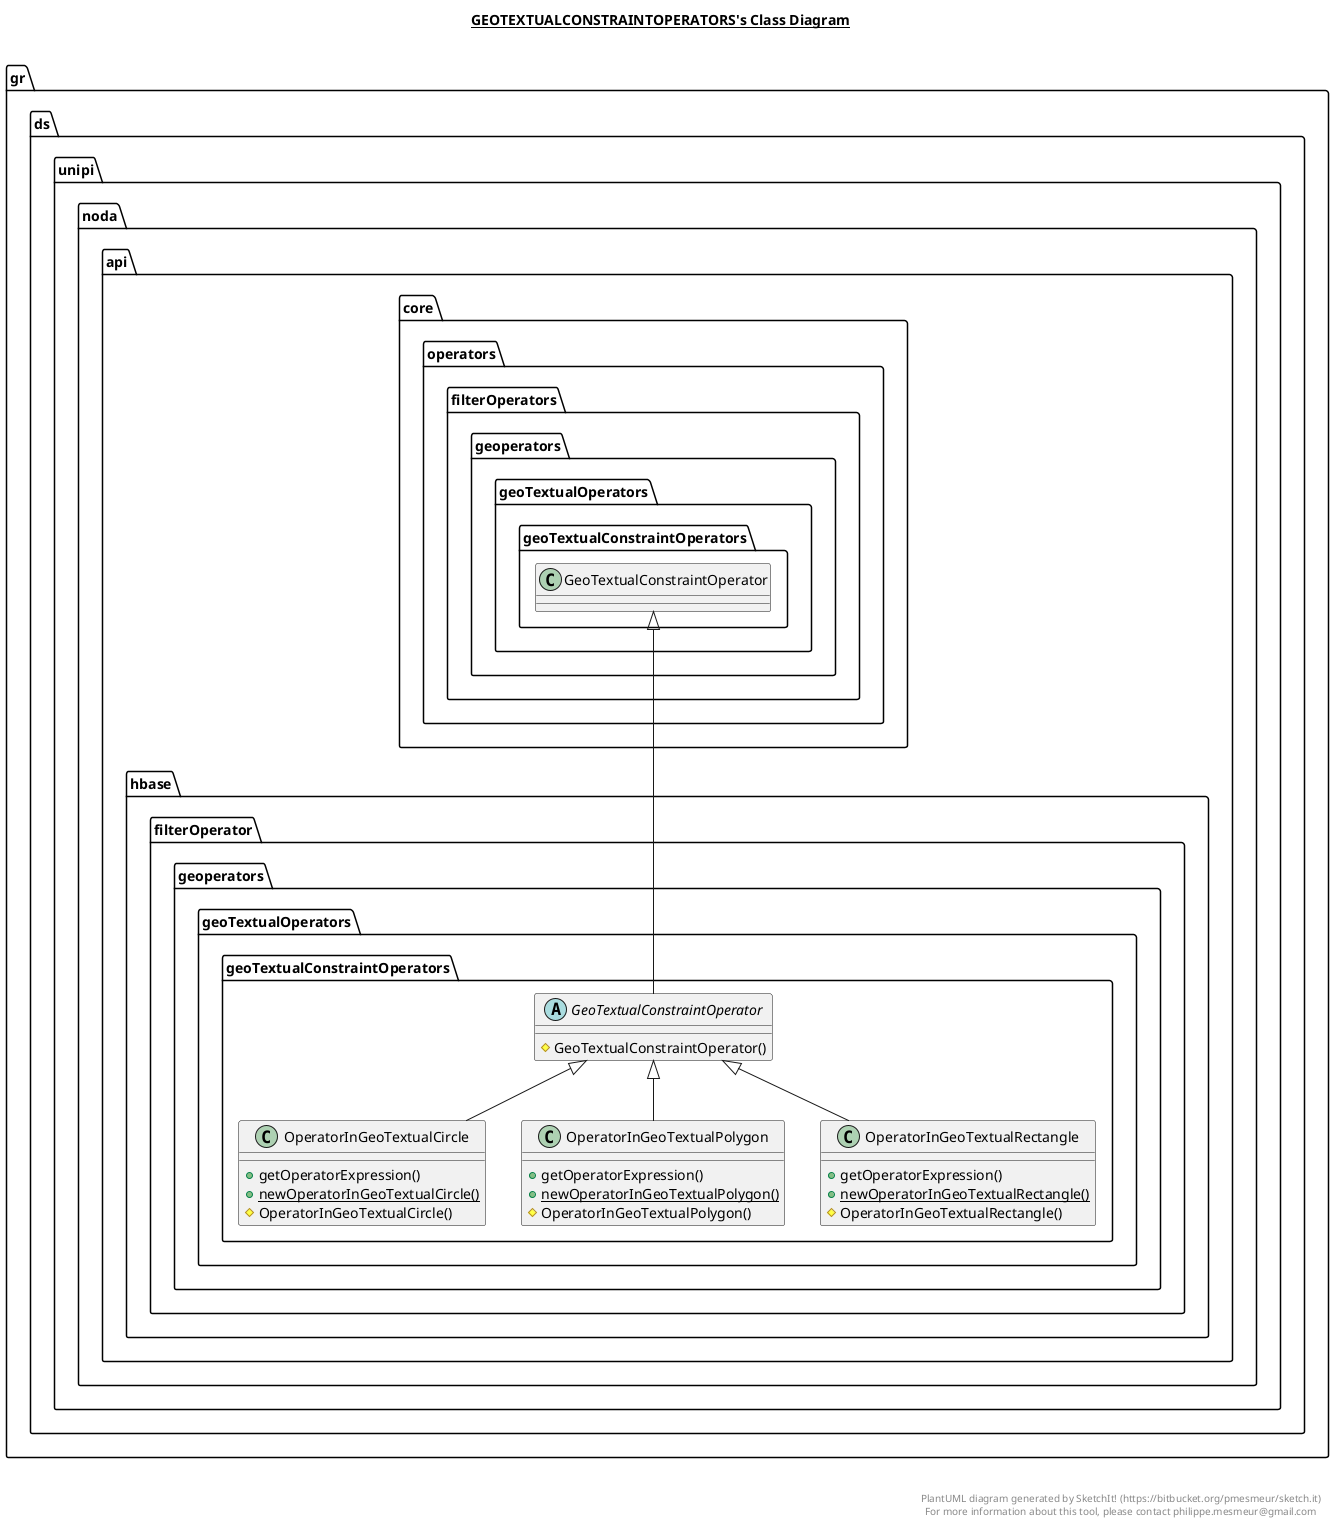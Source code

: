 @startuml

title __GEOTEXTUALCONSTRAINTOPERATORS's Class Diagram__\n

  namespace gr.ds.unipi.noda.api.hbase {
    namespace filterOperator.geoperators.geoTextualOperators {
      namespace geoTextualConstraintOperators {
        abstract class gr.ds.unipi.noda.api.hbase.filterOperator.geoperators.geoTextualOperators.geoTextualConstraintOperators.GeoTextualConstraintOperator {
            # GeoTextualConstraintOperator()
        }
      }
    }
  }
  

  namespace gr.ds.unipi.noda.api.hbase {
    namespace filterOperator.geoperators.geoTextualOperators {
      namespace geoTextualConstraintOperators {
        class gr.ds.unipi.noda.api.hbase.filterOperator.geoperators.geoTextualOperators.geoTextualConstraintOperators.OperatorInGeoTextualCircle {
            + getOperatorExpression()
            {static} + newOperatorInGeoTextualCircle()
            # OperatorInGeoTextualCircle()
        }
      }
    }
  }
  

  namespace gr.ds.unipi.noda.api.hbase {
    namespace filterOperator.geoperators.geoTextualOperators {
      namespace geoTextualConstraintOperators {
        class gr.ds.unipi.noda.api.hbase.filterOperator.geoperators.geoTextualOperators.geoTextualConstraintOperators.OperatorInGeoTextualPolygon {
            + getOperatorExpression()
            {static} + newOperatorInGeoTextualPolygon()
            # OperatorInGeoTextualPolygon()
        }
      }
    }
  }
  

  namespace gr.ds.unipi.noda.api.hbase {
    namespace filterOperator.geoperators.geoTextualOperators {
      namespace geoTextualConstraintOperators {
        class gr.ds.unipi.noda.api.hbase.filterOperator.geoperators.geoTextualOperators.geoTextualConstraintOperators.OperatorInGeoTextualRectangle {
            + getOperatorExpression()
            {static} + newOperatorInGeoTextualRectangle()
            # OperatorInGeoTextualRectangle()
        }
      }
    }
  }
  

  gr.ds.unipi.noda.api.hbase.filterOperator.geoperators.geoTextualOperators.geoTextualConstraintOperators.GeoTextualConstraintOperator -up-|> gr.ds.unipi.noda.api.core.operators.filterOperators.geoperators.geoTextualOperators.geoTextualConstraintOperators.GeoTextualConstraintOperator
  gr.ds.unipi.noda.api.hbase.filterOperator.geoperators.geoTextualOperators.geoTextualConstraintOperators.OperatorInGeoTextualCircle -up-|> gr.ds.unipi.noda.api.hbase.filterOperator.geoperators.geoTextualOperators.geoTextualConstraintOperators.GeoTextualConstraintOperator
  gr.ds.unipi.noda.api.hbase.filterOperator.geoperators.geoTextualOperators.geoTextualConstraintOperators.OperatorInGeoTextualPolygon -up-|> gr.ds.unipi.noda.api.hbase.filterOperator.geoperators.geoTextualOperators.geoTextualConstraintOperators.GeoTextualConstraintOperator
  gr.ds.unipi.noda.api.hbase.filterOperator.geoperators.geoTextualOperators.geoTextualConstraintOperators.OperatorInGeoTextualRectangle -up-|> gr.ds.unipi.noda.api.hbase.filterOperator.geoperators.geoTextualOperators.geoTextualConstraintOperators.GeoTextualConstraintOperator


right footer


PlantUML diagram generated by SketchIt! (https://bitbucket.org/pmesmeur/sketch.it)
For more information about this tool, please contact philippe.mesmeur@gmail.com
endfooter

@enduml
